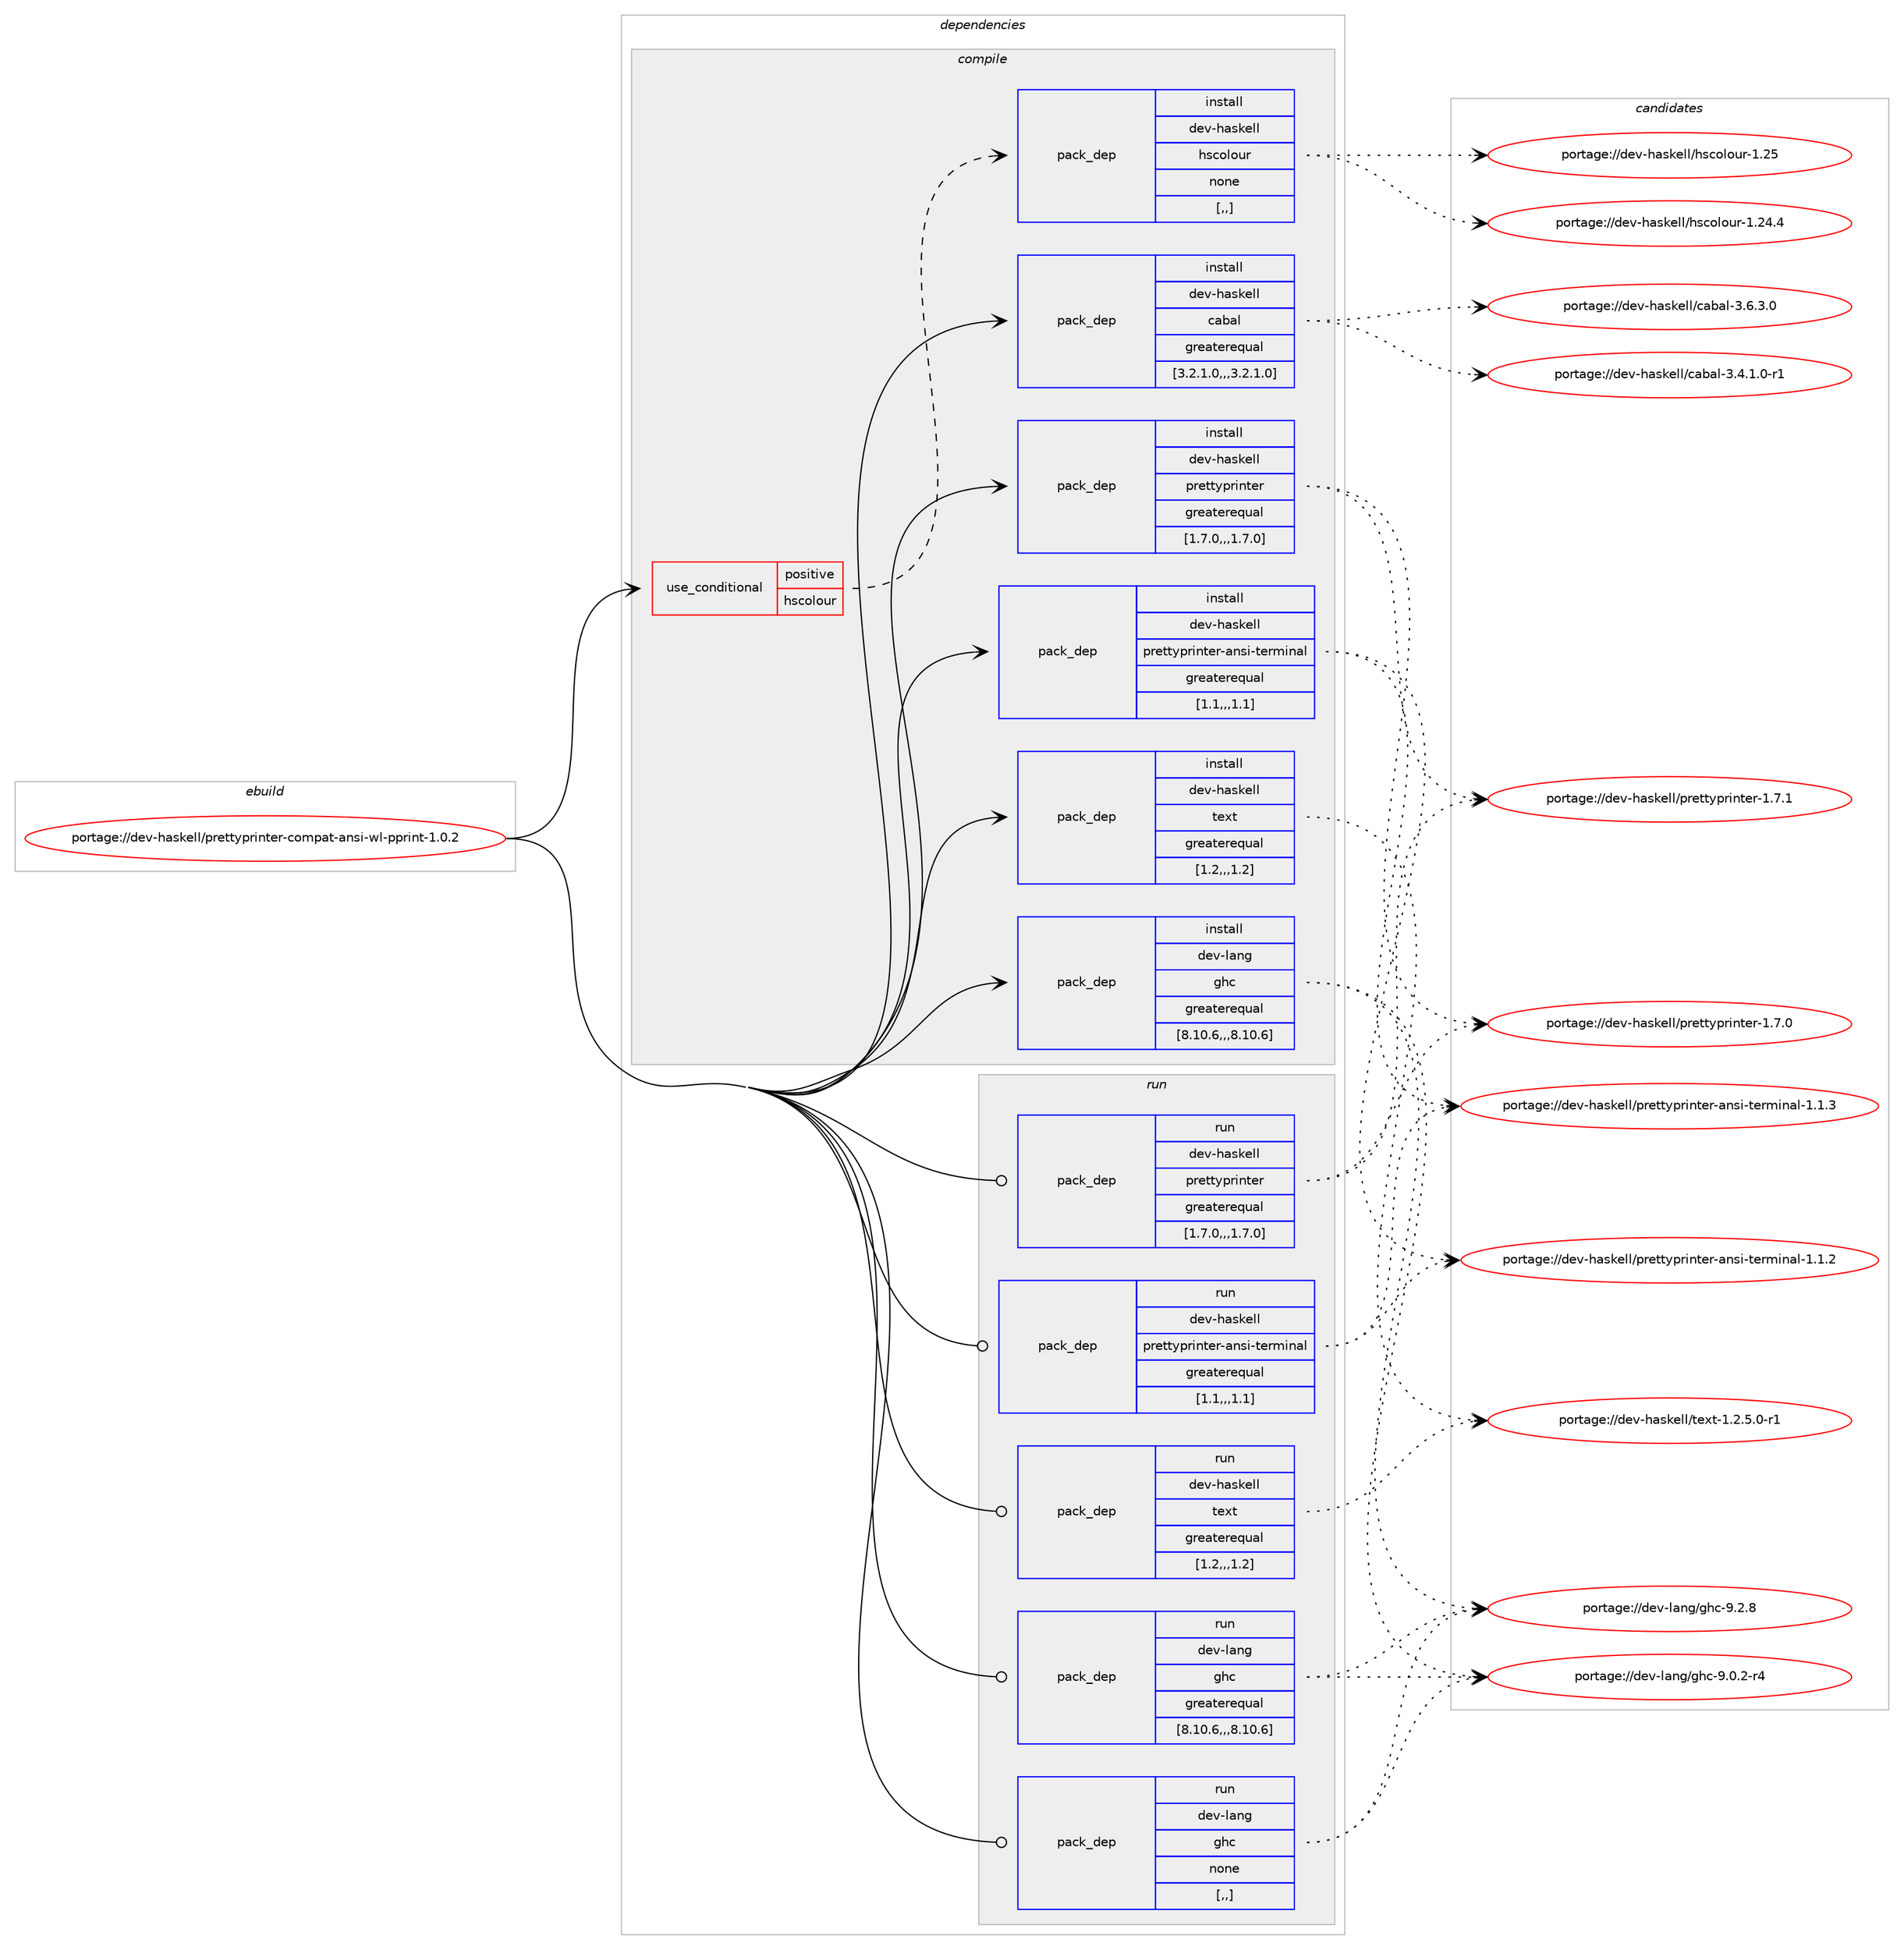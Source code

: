 digraph prolog {

# *************
# Graph options
# *************

newrank=true;
concentrate=true;
compound=true;
graph [rankdir=LR,fontname=Helvetica,fontsize=10,ranksep=1.5];#, ranksep=2.5, nodesep=0.2];
edge  [arrowhead=vee];
node  [fontname=Helvetica,fontsize=10];

# **********
# The ebuild
# **********

subgraph cluster_leftcol {
color=gray;
label=<<i>ebuild</i>>;
id [label="portage://dev-haskell/prettyprinter-compat-ansi-wl-pprint-1.0.2", color=red, width=4, href="../dev-haskell/prettyprinter-compat-ansi-wl-pprint-1.0.2.svg"];
}

# ****************
# The dependencies
# ****************

subgraph cluster_midcol {
color=gray;
label=<<i>dependencies</i>>;
subgraph cluster_compile {
fillcolor="#eeeeee";
style=filled;
label=<<i>compile</i>>;
subgraph cond20861 {
dependency86344 [label=<<TABLE BORDER="0" CELLBORDER="1" CELLSPACING="0" CELLPADDING="4"><TR><TD ROWSPAN="3" CELLPADDING="10">use_conditional</TD></TR><TR><TD>positive</TD></TR><TR><TD>hscolour</TD></TR></TABLE>>, shape=none, color=red];
subgraph pack64471 {
dependency86345 [label=<<TABLE BORDER="0" CELLBORDER="1" CELLSPACING="0" CELLPADDING="4" WIDTH="220"><TR><TD ROWSPAN="6" CELLPADDING="30">pack_dep</TD></TR><TR><TD WIDTH="110">install</TD></TR><TR><TD>dev-haskell</TD></TR><TR><TD>hscolour</TD></TR><TR><TD>none</TD></TR><TR><TD>[,,]</TD></TR></TABLE>>, shape=none, color=blue];
}
dependency86344:e -> dependency86345:w [weight=20,style="dashed",arrowhead="vee"];
}
id:e -> dependency86344:w [weight=20,style="solid",arrowhead="vee"];
subgraph pack64472 {
dependency86346 [label=<<TABLE BORDER="0" CELLBORDER="1" CELLSPACING="0" CELLPADDING="4" WIDTH="220"><TR><TD ROWSPAN="6" CELLPADDING="30">pack_dep</TD></TR><TR><TD WIDTH="110">install</TD></TR><TR><TD>dev-haskell</TD></TR><TR><TD>cabal</TD></TR><TR><TD>greaterequal</TD></TR><TR><TD>[3.2.1.0,,,3.2.1.0]</TD></TR></TABLE>>, shape=none, color=blue];
}
id:e -> dependency86346:w [weight=20,style="solid",arrowhead="vee"];
subgraph pack64473 {
dependency86347 [label=<<TABLE BORDER="0" CELLBORDER="1" CELLSPACING="0" CELLPADDING="4" WIDTH="220"><TR><TD ROWSPAN="6" CELLPADDING="30">pack_dep</TD></TR><TR><TD WIDTH="110">install</TD></TR><TR><TD>dev-haskell</TD></TR><TR><TD>prettyprinter</TD></TR><TR><TD>greaterequal</TD></TR><TR><TD>[1.7.0,,,1.7.0]</TD></TR></TABLE>>, shape=none, color=blue];
}
id:e -> dependency86347:w [weight=20,style="solid",arrowhead="vee"];
subgraph pack64474 {
dependency86348 [label=<<TABLE BORDER="0" CELLBORDER="1" CELLSPACING="0" CELLPADDING="4" WIDTH="220"><TR><TD ROWSPAN="6" CELLPADDING="30">pack_dep</TD></TR><TR><TD WIDTH="110">install</TD></TR><TR><TD>dev-haskell</TD></TR><TR><TD>prettyprinter-ansi-terminal</TD></TR><TR><TD>greaterequal</TD></TR><TR><TD>[1.1,,,1.1]</TD></TR></TABLE>>, shape=none, color=blue];
}
id:e -> dependency86348:w [weight=20,style="solid",arrowhead="vee"];
subgraph pack64475 {
dependency86349 [label=<<TABLE BORDER="0" CELLBORDER="1" CELLSPACING="0" CELLPADDING="4" WIDTH="220"><TR><TD ROWSPAN="6" CELLPADDING="30">pack_dep</TD></TR><TR><TD WIDTH="110">install</TD></TR><TR><TD>dev-haskell</TD></TR><TR><TD>text</TD></TR><TR><TD>greaterequal</TD></TR><TR><TD>[1.2,,,1.2]</TD></TR></TABLE>>, shape=none, color=blue];
}
id:e -> dependency86349:w [weight=20,style="solid",arrowhead="vee"];
subgraph pack64476 {
dependency86350 [label=<<TABLE BORDER="0" CELLBORDER="1" CELLSPACING="0" CELLPADDING="4" WIDTH="220"><TR><TD ROWSPAN="6" CELLPADDING="30">pack_dep</TD></TR><TR><TD WIDTH="110">install</TD></TR><TR><TD>dev-lang</TD></TR><TR><TD>ghc</TD></TR><TR><TD>greaterequal</TD></TR><TR><TD>[8.10.6,,,8.10.6]</TD></TR></TABLE>>, shape=none, color=blue];
}
id:e -> dependency86350:w [weight=20,style="solid",arrowhead="vee"];
}
subgraph cluster_compileandrun {
fillcolor="#eeeeee";
style=filled;
label=<<i>compile and run</i>>;
}
subgraph cluster_run {
fillcolor="#eeeeee";
style=filled;
label=<<i>run</i>>;
subgraph pack64477 {
dependency86351 [label=<<TABLE BORDER="0" CELLBORDER="1" CELLSPACING="0" CELLPADDING="4" WIDTH="220"><TR><TD ROWSPAN="6" CELLPADDING="30">pack_dep</TD></TR><TR><TD WIDTH="110">run</TD></TR><TR><TD>dev-haskell</TD></TR><TR><TD>prettyprinter</TD></TR><TR><TD>greaterequal</TD></TR><TR><TD>[1.7.0,,,1.7.0]</TD></TR></TABLE>>, shape=none, color=blue];
}
id:e -> dependency86351:w [weight=20,style="solid",arrowhead="odot"];
subgraph pack64478 {
dependency86352 [label=<<TABLE BORDER="0" CELLBORDER="1" CELLSPACING="0" CELLPADDING="4" WIDTH="220"><TR><TD ROWSPAN="6" CELLPADDING="30">pack_dep</TD></TR><TR><TD WIDTH="110">run</TD></TR><TR><TD>dev-haskell</TD></TR><TR><TD>prettyprinter-ansi-terminal</TD></TR><TR><TD>greaterequal</TD></TR><TR><TD>[1.1,,,1.1]</TD></TR></TABLE>>, shape=none, color=blue];
}
id:e -> dependency86352:w [weight=20,style="solid",arrowhead="odot"];
subgraph pack64479 {
dependency86353 [label=<<TABLE BORDER="0" CELLBORDER="1" CELLSPACING="0" CELLPADDING="4" WIDTH="220"><TR><TD ROWSPAN="6" CELLPADDING="30">pack_dep</TD></TR><TR><TD WIDTH="110">run</TD></TR><TR><TD>dev-haskell</TD></TR><TR><TD>text</TD></TR><TR><TD>greaterequal</TD></TR><TR><TD>[1.2,,,1.2]</TD></TR></TABLE>>, shape=none, color=blue];
}
id:e -> dependency86353:w [weight=20,style="solid",arrowhead="odot"];
subgraph pack64480 {
dependency86354 [label=<<TABLE BORDER="0" CELLBORDER="1" CELLSPACING="0" CELLPADDING="4" WIDTH="220"><TR><TD ROWSPAN="6" CELLPADDING="30">pack_dep</TD></TR><TR><TD WIDTH="110">run</TD></TR><TR><TD>dev-lang</TD></TR><TR><TD>ghc</TD></TR><TR><TD>greaterequal</TD></TR><TR><TD>[8.10.6,,,8.10.6]</TD></TR></TABLE>>, shape=none, color=blue];
}
id:e -> dependency86354:w [weight=20,style="solid",arrowhead="odot"];
subgraph pack64481 {
dependency86355 [label=<<TABLE BORDER="0" CELLBORDER="1" CELLSPACING="0" CELLPADDING="4" WIDTH="220"><TR><TD ROWSPAN="6" CELLPADDING="30">pack_dep</TD></TR><TR><TD WIDTH="110">run</TD></TR><TR><TD>dev-lang</TD></TR><TR><TD>ghc</TD></TR><TR><TD>none</TD></TR><TR><TD>[,,]</TD></TR></TABLE>>, shape=none, color=blue];
}
id:e -> dependency86355:w [weight=20,style="solid",arrowhead="odot"];
}
}

# **************
# The candidates
# **************

subgraph cluster_choices {
rank=same;
color=gray;
label=<<i>candidates</i>>;

subgraph choice64471 {
color=black;
nodesep=1;
choice100101118451049711510710110810847104115991111081111171144549465053 [label="portage://dev-haskell/hscolour-1.25", color=red, width=4,href="../dev-haskell/hscolour-1.25.svg"];
choice1001011184510497115107101108108471041159911110811111711445494650524652 [label="portage://dev-haskell/hscolour-1.24.4", color=red, width=4,href="../dev-haskell/hscolour-1.24.4.svg"];
dependency86345:e -> choice100101118451049711510710110810847104115991111081111171144549465053:w [style=dotted,weight="100"];
dependency86345:e -> choice1001011184510497115107101108108471041159911110811111711445494650524652:w [style=dotted,weight="100"];
}
subgraph choice64472 {
color=black;
nodesep=1;
choice100101118451049711510710110810847999798971084551465446514648 [label="portage://dev-haskell/cabal-3.6.3.0", color=red, width=4,href="../dev-haskell/cabal-3.6.3.0.svg"];
choice1001011184510497115107101108108479997989710845514652464946484511449 [label="portage://dev-haskell/cabal-3.4.1.0-r1", color=red, width=4,href="../dev-haskell/cabal-3.4.1.0-r1.svg"];
dependency86346:e -> choice100101118451049711510710110810847999798971084551465446514648:w [style=dotted,weight="100"];
dependency86346:e -> choice1001011184510497115107101108108479997989710845514652464946484511449:w [style=dotted,weight="100"];
}
subgraph choice64473 {
color=black;
nodesep=1;
choice100101118451049711510710110810847112114101116116121112114105110116101114454946554649 [label="portage://dev-haskell/prettyprinter-1.7.1", color=red, width=4,href="../dev-haskell/prettyprinter-1.7.1.svg"];
choice100101118451049711510710110810847112114101116116121112114105110116101114454946554648 [label="portage://dev-haskell/prettyprinter-1.7.0", color=red, width=4,href="../dev-haskell/prettyprinter-1.7.0.svg"];
dependency86347:e -> choice100101118451049711510710110810847112114101116116121112114105110116101114454946554649:w [style=dotted,weight="100"];
dependency86347:e -> choice100101118451049711510710110810847112114101116116121112114105110116101114454946554648:w [style=dotted,weight="100"];
}
subgraph choice64474 {
color=black;
nodesep=1;
choice10010111845104971151071011081084711211410111611612111211410511011610111445971101151054511610111410910511097108454946494651 [label="portage://dev-haskell/prettyprinter-ansi-terminal-1.1.3", color=red, width=4,href="../dev-haskell/prettyprinter-ansi-terminal-1.1.3.svg"];
choice10010111845104971151071011081084711211410111611612111211410511011610111445971101151054511610111410910511097108454946494650 [label="portage://dev-haskell/prettyprinter-ansi-terminal-1.1.2", color=red, width=4,href="../dev-haskell/prettyprinter-ansi-terminal-1.1.2.svg"];
dependency86348:e -> choice10010111845104971151071011081084711211410111611612111211410511011610111445971101151054511610111410910511097108454946494651:w [style=dotted,weight="100"];
dependency86348:e -> choice10010111845104971151071011081084711211410111611612111211410511011610111445971101151054511610111410910511097108454946494650:w [style=dotted,weight="100"];
}
subgraph choice64475 {
color=black;
nodesep=1;
choice10010111845104971151071011081084711610112011645494650465346484511449 [label="portage://dev-haskell/text-1.2.5.0-r1", color=red, width=4,href="../dev-haskell/text-1.2.5.0-r1.svg"];
dependency86349:e -> choice10010111845104971151071011081084711610112011645494650465346484511449:w [style=dotted,weight="100"];
}
subgraph choice64476 {
color=black;
nodesep=1;
choice10010111845108971101034710310499455746504656 [label="portage://dev-lang/ghc-9.2.8", color=red, width=4,href="../dev-lang/ghc-9.2.8.svg"];
choice100101118451089711010347103104994557464846504511452 [label="portage://dev-lang/ghc-9.0.2-r4", color=red, width=4,href="../dev-lang/ghc-9.0.2-r4.svg"];
dependency86350:e -> choice10010111845108971101034710310499455746504656:w [style=dotted,weight="100"];
dependency86350:e -> choice100101118451089711010347103104994557464846504511452:w [style=dotted,weight="100"];
}
subgraph choice64477 {
color=black;
nodesep=1;
choice100101118451049711510710110810847112114101116116121112114105110116101114454946554649 [label="portage://dev-haskell/prettyprinter-1.7.1", color=red, width=4,href="../dev-haskell/prettyprinter-1.7.1.svg"];
choice100101118451049711510710110810847112114101116116121112114105110116101114454946554648 [label="portage://dev-haskell/prettyprinter-1.7.0", color=red, width=4,href="../dev-haskell/prettyprinter-1.7.0.svg"];
dependency86351:e -> choice100101118451049711510710110810847112114101116116121112114105110116101114454946554649:w [style=dotted,weight="100"];
dependency86351:e -> choice100101118451049711510710110810847112114101116116121112114105110116101114454946554648:w [style=dotted,weight="100"];
}
subgraph choice64478 {
color=black;
nodesep=1;
choice10010111845104971151071011081084711211410111611612111211410511011610111445971101151054511610111410910511097108454946494651 [label="portage://dev-haskell/prettyprinter-ansi-terminal-1.1.3", color=red, width=4,href="../dev-haskell/prettyprinter-ansi-terminal-1.1.3.svg"];
choice10010111845104971151071011081084711211410111611612111211410511011610111445971101151054511610111410910511097108454946494650 [label="portage://dev-haskell/prettyprinter-ansi-terminal-1.1.2", color=red, width=4,href="../dev-haskell/prettyprinter-ansi-terminal-1.1.2.svg"];
dependency86352:e -> choice10010111845104971151071011081084711211410111611612111211410511011610111445971101151054511610111410910511097108454946494651:w [style=dotted,weight="100"];
dependency86352:e -> choice10010111845104971151071011081084711211410111611612111211410511011610111445971101151054511610111410910511097108454946494650:w [style=dotted,weight="100"];
}
subgraph choice64479 {
color=black;
nodesep=1;
choice10010111845104971151071011081084711610112011645494650465346484511449 [label="portage://dev-haskell/text-1.2.5.0-r1", color=red, width=4,href="../dev-haskell/text-1.2.5.0-r1.svg"];
dependency86353:e -> choice10010111845104971151071011081084711610112011645494650465346484511449:w [style=dotted,weight="100"];
}
subgraph choice64480 {
color=black;
nodesep=1;
choice10010111845108971101034710310499455746504656 [label="portage://dev-lang/ghc-9.2.8", color=red, width=4,href="../dev-lang/ghc-9.2.8.svg"];
choice100101118451089711010347103104994557464846504511452 [label="portage://dev-lang/ghc-9.0.2-r4", color=red, width=4,href="../dev-lang/ghc-9.0.2-r4.svg"];
dependency86354:e -> choice10010111845108971101034710310499455746504656:w [style=dotted,weight="100"];
dependency86354:e -> choice100101118451089711010347103104994557464846504511452:w [style=dotted,weight="100"];
}
subgraph choice64481 {
color=black;
nodesep=1;
choice10010111845108971101034710310499455746504656 [label="portage://dev-lang/ghc-9.2.8", color=red, width=4,href="../dev-lang/ghc-9.2.8.svg"];
choice100101118451089711010347103104994557464846504511452 [label="portage://dev-lang/ghc-9.0.2-r4", color=red, width=4,href="../dev-lang/ghc-9.0.2-r4.svg"];
dependency86355:e -> choice10010111845108971101034710310499455746504656:w [style=dotted,weight="100"];
dependency86355:e -> choice100101118451089711010347103104994557464846504511452:w [style=dotted,weight="100"];
}
}

}

